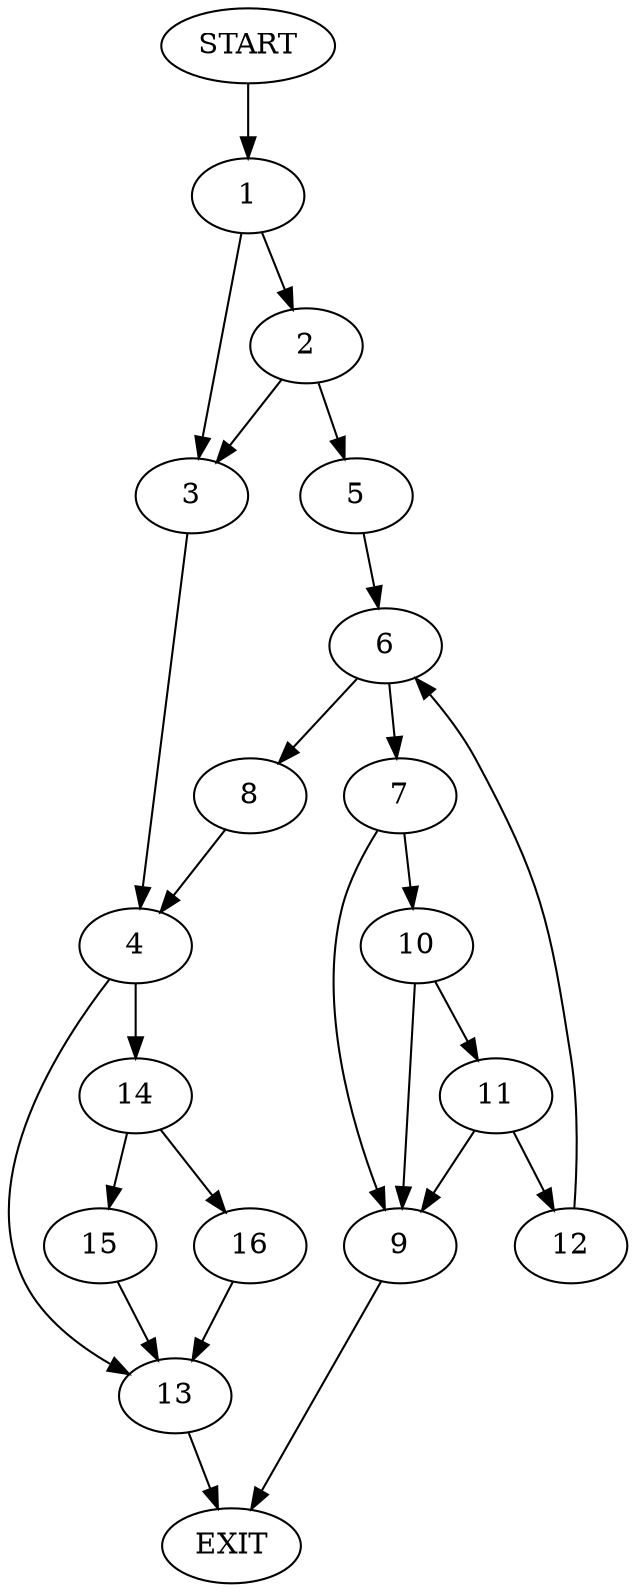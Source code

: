 digraph {
0 [label="START"]
17 [label="EXIT"]
0 -> 1
1 -> 2
1 -> 3
3 -> 4
2 -> 5
2 -> 3
5 -> 6
6 -> 7
6 -> 8
7 -> 9
7 -> 10
8 -> 4
9 -> 17
10 -> 9
10 -> 11
11 -> 9
11 -> 12
12 -> 6
4 -> 13
4 -> 14
14 -> 15
14 -> 16
13 -> 17
15 -> 13
16 -> 13
}
